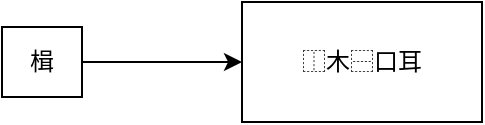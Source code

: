 <mxfile version="21.2.8" type="device">
  <diagram name="第 1 页" id="3ySeLXEO0sQinPLX6sgi">
    <mxGraphModel dx="624" dy="317" grid="1" gridSize="10" guides="1" tooltips="1" connect="1" arrows="1" fold="1" page="1" pageScale="1" pageWidth="1600" pageHeight="900" math="0" shadow="0">
      <root>
        <mxCell id="0" />
        <mxCell id="1" parent="0" />
        <mxCell id="MsWeomLdyjUQBx7QA1Gm-3" value="楫" style="rounded=0;whiteSpace=wrap;html=1;" vertex="1" parent="1">
          <mxGeometry x="490" y="257.5" width="40" height="35" as="geometry" />
        </mxCell>
        <mxCell id="MsWeomLdyjUQBx7QA1Gm-5" value="" style="endArrow=classic;html=1;rounded=0;exitX=1;exitY=0.5;exitDx=0;exitDy=0;entryX=0;entryY=0.5;entryDx=0;entryDy=0;" edge="1" parent="1" source="MsWeomLdyjUQBx7QA1Gm-3" target="MsWeomLdyjUQBx7QA1Gm-6">
          <mxGeometry width="50" height="50" relative="1" as="geometry">
            <mxPoint x="610" y="340" as="sourcePoint" />
            <mxPoint x="610" y="280" as="targetPoint" />
          </mxGeometry>
        </mxCell>
        <mxCell id="MsWeomLdyjUQBx7QA1Gm-6" value="⿰木⿱口耳" style="rounded=0;whiteSpace=wrap;html=1;" vertex="1" parent="1">
          <mxGeometry x="610" y="245" width="120" height="60" as="geometry" />
        </mxCell>
      </root>
    </mxGraphModel>
  </diagram>
</mxfile>
